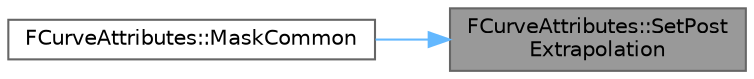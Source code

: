 digraph "FCurveAttributes::SetPostExtrapolation"
{
 // INTERACTIVE_SVG=YES
 // LATEX_PDF_SIZE
  bgcolor="transparent";
  edge [fontname=Helvetica,fontsize=10,labelfontname=Helvetica,labelfontsize=10];
  node [fontname=Helvetica,fontsize=10,shape=box,height=0.2,width=0.4];
  rankdir="RL";
  Node1 [id="Node000001",label="FCurveAttributes::SetPost\lExtrapolation",height=0.2,width=0.4,color="gray40", fillcolor="grey60", style="filled", fontcolor="black",tooltip=" "];
  Node1 -> Node2 [id="edge1_Node000001_Node000002",dir="back",color="steelblue1",style="solid",tooltip=" "];
  Node2 [id="Node000002",label="FCurveAttributes::MaskCommon",height=0.2,width=0.4,color="grey40", fillcolor="white", style="filled",URL="$dc/d8f/structFCurveAttributes.html#a72a13827d1a590c25ff9a93e99dc8baa",tooltip="Generate a new set of attributes that contains only those attributes common to both A and B."];
}
